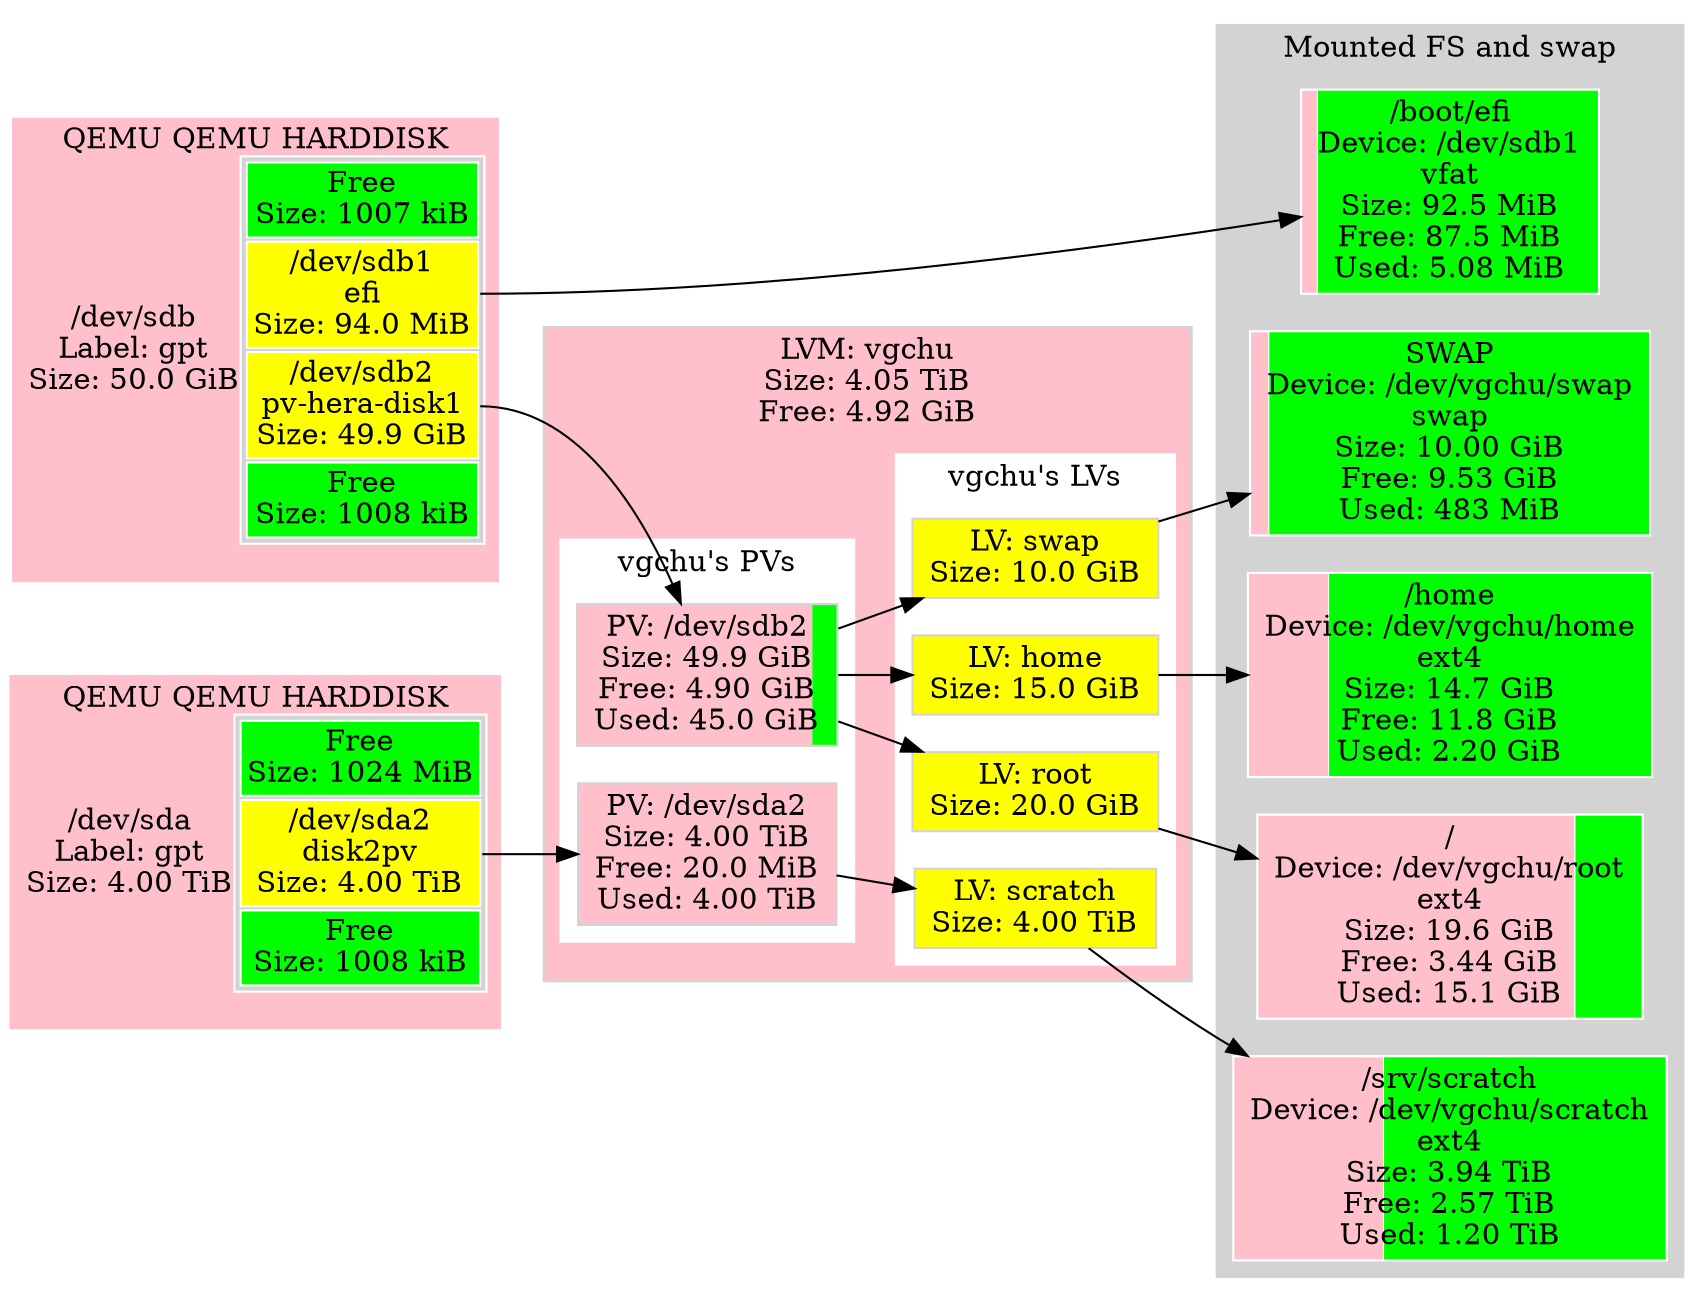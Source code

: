 digraph "machine"{
	rankdir=LR;
	{ "@Part: sda" [
		label=<<TABLE BORDER="0" CELLPADDING="0" CELLSPACING="0">
				<TR> <TD COLSPAN="2">QEMU QEMU HARDDISK</TD> </TR><TR><TD >/dev/sda<BR/>Label: gpt<BR/>Size: 4.00 TiB</TD>    <TD BGCOLOR="lightgrey">
				<TABLE >
					<TR>
						<TD bgcolor="green">
						Free<BR/>Size: 1024 MiB
						</TD>
					</TR>
					<TR>
						<TD PORT="2" BGCOLOR="yellow">
						/dev/sda2<BR/>disk2pv<BR/>Size: 4.00 TiB
						</TD>
					</TR>
					<TR>
						<TD bgcolor="green">
						Free<BR/>Size: 1008 kiB
						</TD>
					</TR>
				</TABLE>
				</TD> </TR><TR> <TD COLSPAN="2"> </TD> </TR>
			</TABLE>
		>;
		// Style node
		color=white;
		fillcolor=lightgrey;
		shape="rectangle";
		style=striped;
		fillcolor="green;0.000244:pink;0.999756:green;0.000000";
	]; }
	{ "@Part: sdb" [
		label=<<TABLE BORDER="0" CELLPADDING="0" CELLSPACING="0">
				<TR> <TD COLSPAN="2">QEMU QEMU HARDDISK</TD> </TR><TR><TD >/dev/sdb<BR/>Label: gpt<BR/>Size: 50.0 GiB</TD>    <TD BGCOLOR="lightgrey">
				<TABLE >
					<TR>
						<TD bgcolor="green">
						Free<BR/>Size: 1007 kiB
						</TD>
					</TR>
					<TR>
						<TD PORT="1" BGCOLOR="yellow">
						/dev/sdb1<BR/>efi<BR/>Size: 94.0 MiB
						</TD>
					</TR>
					<TR>
						<TD PORT="2" BGCOLOR="yellow">
						/dev/sdb2<BR/>pv-hera-disk1<BR/>Size: 49.9 GiB
						</TD>
					</TR>
					<TR>
						<TD bgcolor="green">
						Free<BR/>Size: 1008 kiB
						</TD>
					</TR>
				</TABLE>
				</TD> </TR><TR> <TD COLSPAN="2"> </TD> </TR>
			</TABLE>
		>;
		// Style node
		color=white;
		fillcolor=lightgrey;
		shape="rectangle";
		style=striped;
		fillcolor="green;0.000019:pink;0.001836:pink;0.998125:green;0.000019";
	]; }
	subgraph "cluster_vgchu" {
		style=filled;
		color=lightgrey;
		fillcolor=lightgrey;
		node [style=filled,color=lightgrey,fillcolor=lightgrey,shape=rectangle];
		subgraph "cluster_vgchu@PV" {
			color=white;
			fillcolor=white;
			{ "LVM@vgchu@PV@sda2" [
				label="PV: /dev/sda2\nSize: 4.00 TiB\nFree: 20.0 MiB\nUsed: 4.00 TiB";
				style=striped;fillcolor="pink;0.999995.2:green"
			]; }
			{ "LVM@vgchu@PV@sdb2" [
				label="PV: /dev/sdb2\nSize: 49.9 GiB\nFree: 4.90 GiB\nUsed: 45.0 GiB";
				style=striped;fillcolor="pink;0.901761.2:green"
			]; }
			label="vgchu's PVs";
		}
		subgraph "cluster_vgchu@LV" {
			color=white;
			fillcolor=white;
			{ "dm-2" [
				label="LV: home\nSize: 15.0 GiB";
				fillcolor="yellow"
			]; }
			{ "dm-0" [
				label="LV: root\nSize: 20.0 GiB";
				fillcolor="yellow"
			]; }
			{ "dm-3" [
				label="LV: scratch\nSize: 4.00 TiB";
				fillcolor="yellow"
			]; }
			{ "dm-1" [
				label="LV: swap\nSize: 10.0 GiB";
				fillcolor="yellow"
			]; }
			label="vgchu's LVs";
		}
		label="LVM: vgchu\nSize: 4.05 TiB\nFree: 4.92 GiB";
		style=striped;fillcolor="pink;0.998813.2:green"
	}
	subgraph "cluster_@FS" {
		style=filled;
		color=lightgrey;
		fillcolor=lightgrey;
		node [style=filled,color=white,fillcolor=lightgrey,shape=rectangle];
		{ "@FS@SWAP" [
			label="SWAP\nDevice: /dev/vgchu/swap\nswap\nSize: 10.00 GiB\nFree: 9.53 GiB\nUsed: 483 MiB";
			style=striped;fillcolor="pink;0.047129.2:green"
		]; }
		{ "@FS@/home" [
			label="/home\nDevice: /dev/vgchu/home\next4\nSize: 14.7 GiB\nFree: 11.8 GiB\nUsed: 2.20 GiB";
			style=striped;fillcolor="pink;0.199514.2:green"
		]; }
		{ "@FS@/" [
			label="/\nDevice: /dev/vgchu/root\next4\nSize: 19.6 GiB\nFree: 3.44 GiB\nUsed: 15.1 GiB";
			style=striped;fillcolor="pink;0.824250.2:green"
		]; }
		{ "@FS@/srv/scratch" [
			label="/srv/scratch\nDevice: /dev/vgchu/scratch\next4\nSize: 3.94 TiB\nFree: 2.57 TiB\nUsed: 1.20 TiB";
			style=striped;fillcolor="pink;0.346615.2:green"
		]; }
		{ "@FS@/boot/efi" [
			label="/boot/efi\nDevice: /dev/sdb1\nvfat\nSize: 92.5 MiB\nFree: 87.5 MiB\nUsed: 5.08 MiB";
			style=striped;fillcolor="pink;0.054866.2:green"
		]; }
		label="Mounted FS and swap";
	}
	subgraph "cluster_@libvirt" {
		style=filled;
		color=lightgrey;
		fillcolor=lightgrey;
		node [style=filled,color=white,fillcolor=lightgrey,shape=rectangle];
		label="Libvirt Virtual Machines";
	}
	// Links from LVM VG: vgchu
	"LVM@vgchu@PV@sda2" -> "dm-3"
	"LVM@vgchu@PV@sdb2" -> "dm-0"
	"LVM@vgchu@PV@sdb2" -> "dm-1"
	"LVM@vgchu@PV@sdb2" -> "dm-2"
	// Links for LVM@vgchu@PV@sda2
	"@Part: sda":"2" -> "LVM@vgchu@PV@sda2"
	// Links for LVM@vgchu@PV@sdb2
	"@Part: sdb":"2" -> "LVM@vgchu@PV@sdb2"
	// Links for @FS@SWAP
	"dm-1" -> "@FS@SWAP"
	// Links for @FS@/home
	"dm-2" -> "@FS@/home"
	// Links for @FS@/
	"dm-0" -> "@FS@/"
	// Links for @FS@/srv/scratch
	"dm-3" -> "@FS@/srv/scratch"
	// Links for @FS@/boot/efi
	"@Part: sdb":"1" -> "@FS@/boot/efi"
}
